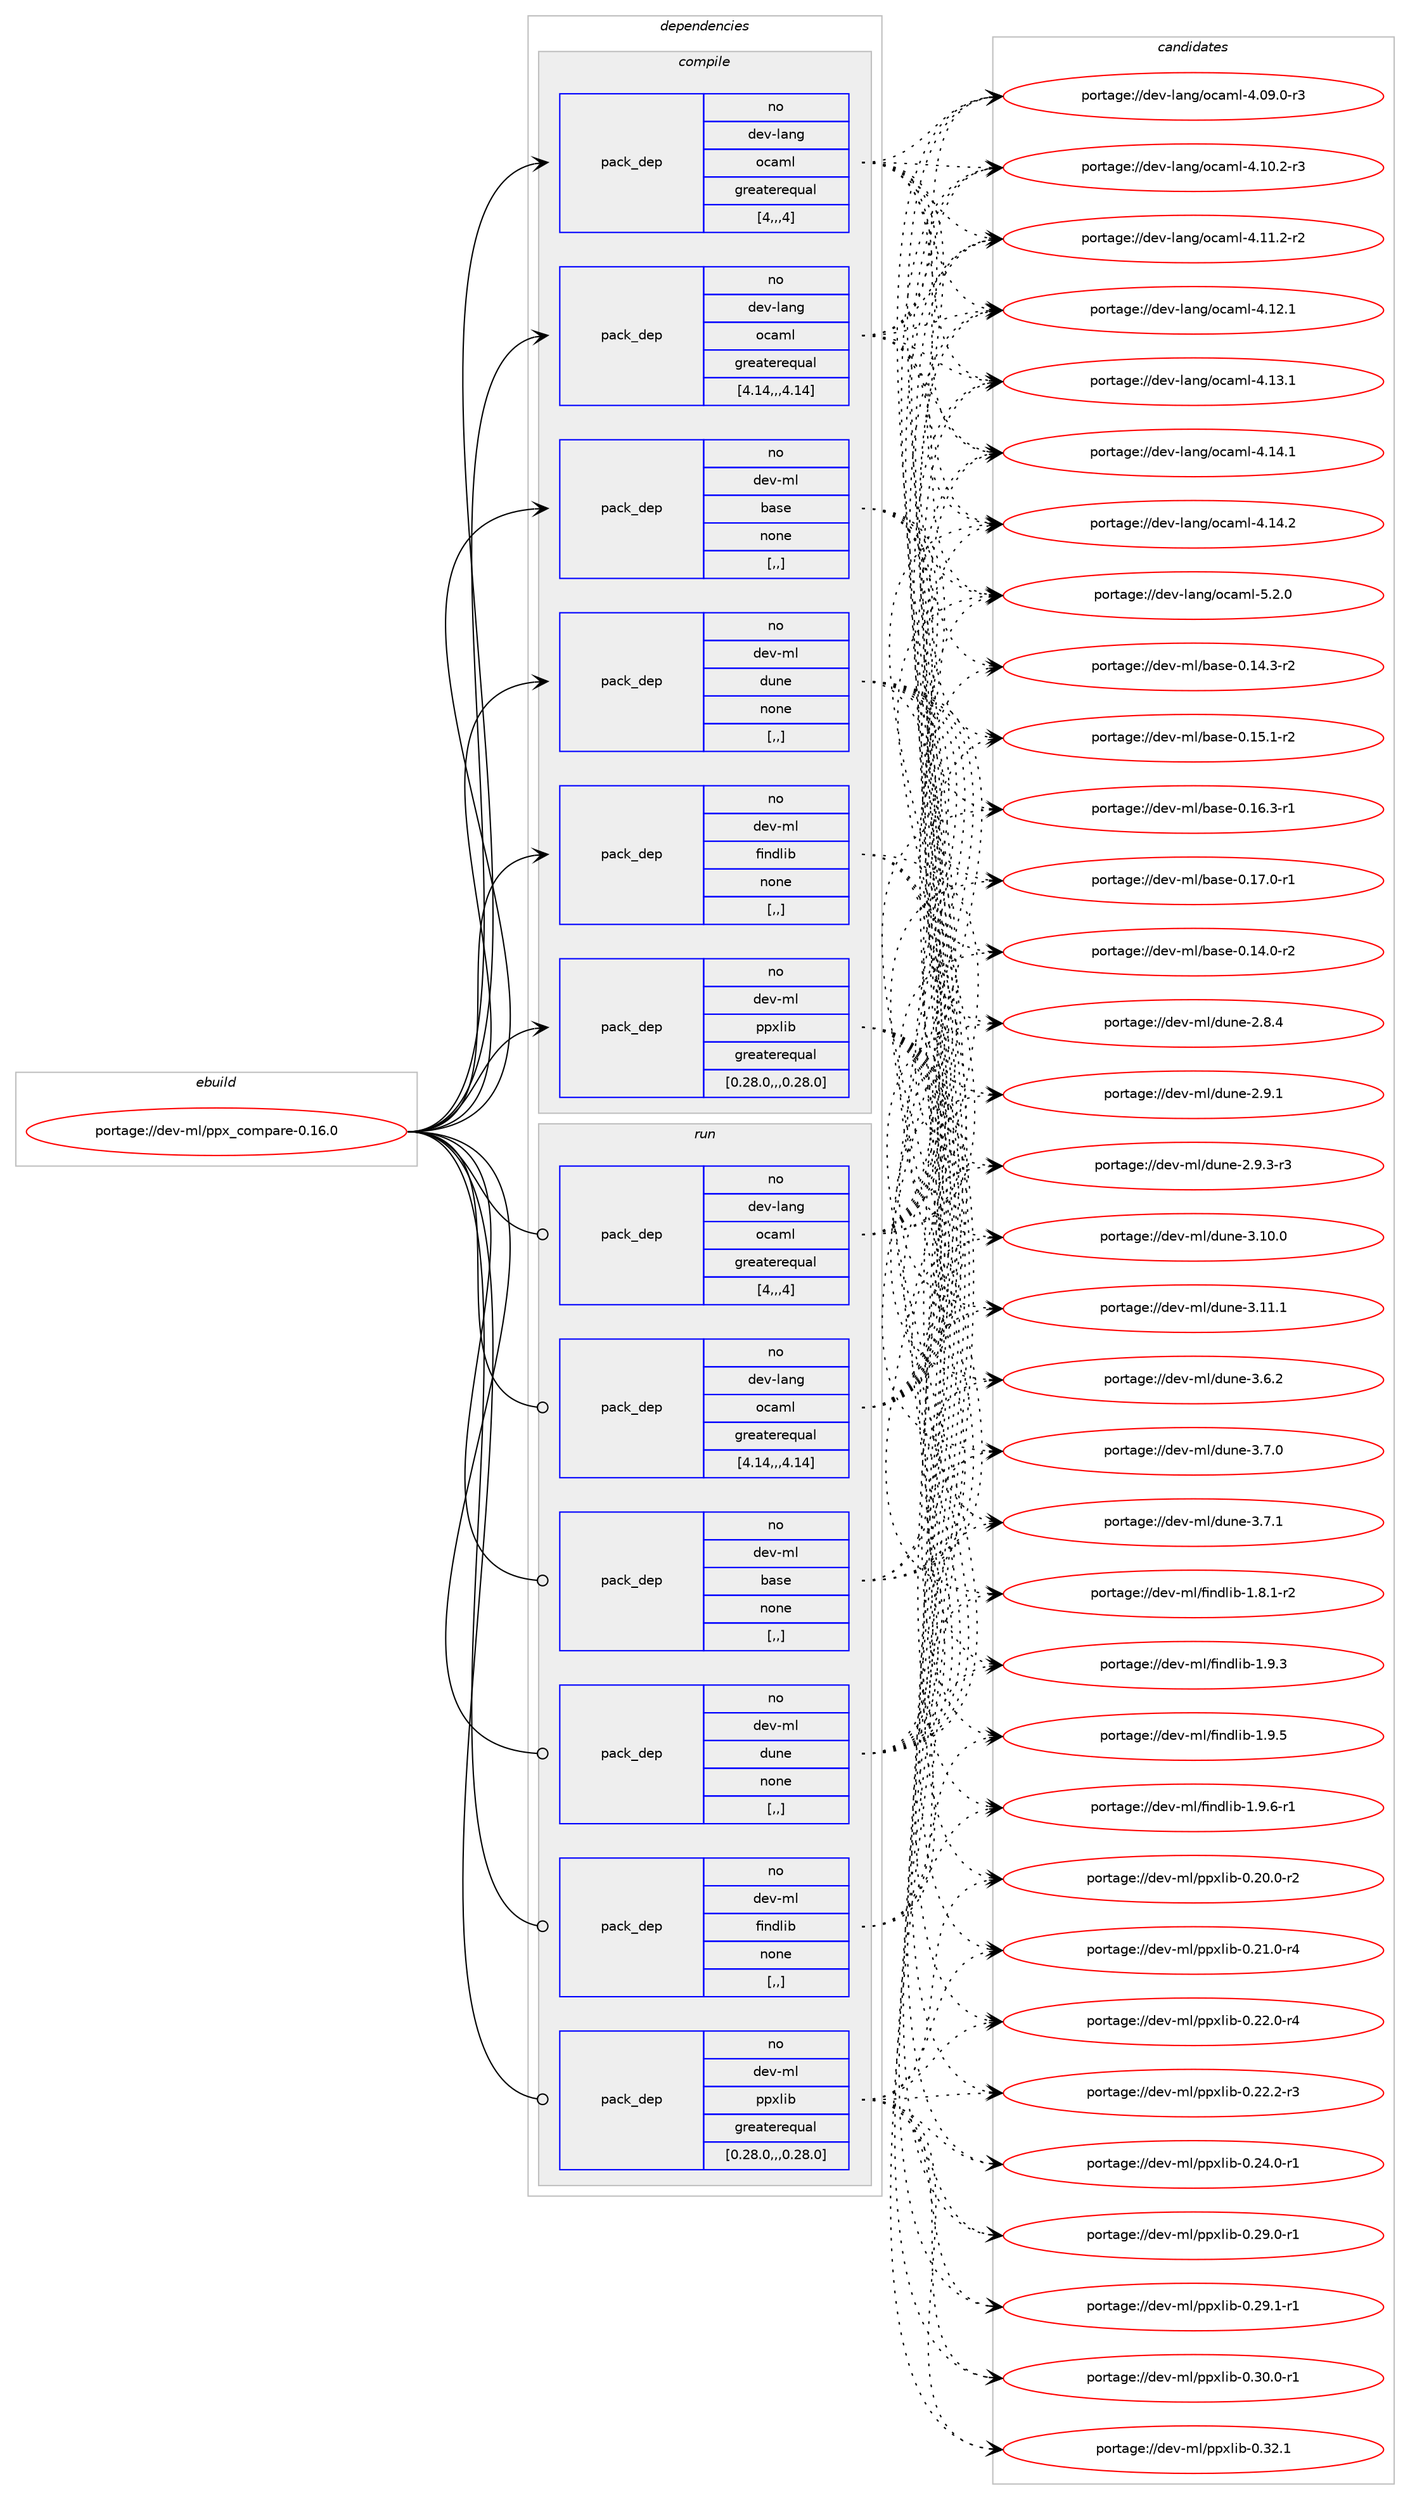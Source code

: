 digraph prolog {

# *************
# Graph options
# *************

newrank=true;
concentrate=true;
compound=true;
graph [rankdir=LR,fontname=Helvetica,fontsize=10,ranksep=1.5];#, ranksep=2.5, nodesep=0.2];
edge  [arrowhead=vee];
node  [fontname=Helvetica,fontsize=10];

# **********
# The ebuild
# **********

subgraph cluster_leftcol {
color=gray;
rank=same;
label=<<i>ebuild</i>>;
id [label="portage://dev-ml/ppx_compare-0.16.0", color=red, width=4, href="../dev-ml/ppx_compare-0.16.0.svg"];
}

# ****************
# The dependencies
# ****************

subgraph cluster_midcol {
color=gray;
label=<<i>dependencies</i>>;
subgraph cluster_compile {
fillcolor="#eeeeee";
style=filled;
label=<<i>compile</i>>;
subgraph pack89241 {
dependency119285 [label=<<TABLE BORDER="0" CELLBORDER="1" CELLSPACING="0" CELLPADDING="4" WIDTH="220"><TR><TD ROWSPAN="6" CELLPADDING="30">pack_dep</TD></TR><TR><TD WIDTH="110">no</TD></TR><TR><TD>dev-lang</TD></TR><TR><TD>ocaml</TD></TR><TR><TD>greaterequal</TD></TR><TR><TD>[4,,,4]</TD></TR></TABLE>>, shape=none, color=blue];
}
id:e -> dependency119285:w [weight=20,style="solid",arrowhead="vee"];
subgraph pack89242 {
dependency119286 [label=<<TABLE BORDER="0" CELLBORDER="1" CELLSPACING="0" CELLPADDING="4" WIDTH="220"><TR><TD ROWSPAN="6" CELLPADDING="30">pack_dep</TD></TR><TR><TD WIDTH="110">no</TD></TR><TR><TD>dev-lang</TD></TR><TR><TD>ocaml</TD></TR><TR><TD>greaterequal</TD></TR><TR><TD>[4.14,,,4.14]</TD></TR></TABLE>>, shape=none, color=blue];
}
id:e -> dependency119286:w [weight=20,style="solid",arrowhead="vee"];
subgraph pack89243 {
dependency119287 [label=<<TABLE BORDER="0" CELLBORDER="1" CELLSPACING="0" CELLPADDING="4" WIDTH="220"><TR><TD ROWSPAN="6" CELLPADDING="30">pack_dep</TD></TR><TR><TD WIDTH="110">no</TD></TR><TR><TD>dev-ml</TD></TR><TR><TD>base</TD></TR><TR><TD>none</TD></TR><TR><TD>[,,]</TD></TR></TABLE>>, shape=none, color=blue];
}
id:e -> dependency119287:w [weight=20,style="solid",arrowhead="vee"];
subgraph pack89244 {
dependency119288 [label=<<TABLE BORDER="0" CELLBORDER="1" CELLSPACING="0" CELLPADDING="4" WIDTH="220"><TR><TD ROWSPAN="6" CELLPADDING="30">pack_dep</TD></TR><TR><TD WIDTH="110">no</TD></TR><TR><TD>dev-ml</TD></TR><TR><TD>dune</TD></TR><TR><TD>none</TD></TR><TR><TD>[,,]</TD></TR></TABLE>>, shape=none, color=blue];
}
id:e -> dependency119288:w [weight=20,style="solid",arrowhead="vee"];
subgraph pack89245 {
dependency119289 [label=<<TABLE BORDER="0" CELLBORDER="1" CELLSPACING="0" CELLPADDING="4" WIDTH="220"><TR><TD ROWSPAN="6" CELLPADDING="30">pack_dep</TD></TR><TR><TD WIDTH="110">no</TD></TR><TR><TD>dev-ml</TD></TR><TR><TD>findlib</TD></TR><TR><TD>none</TD></TR><TR><TD>[,,]</TD></TR></TABLE>>, shape=none, color=blue];
}
id:e -> dependency119289:w [weight=20,style="solid",arrowhead="vee"];
subgraph pack89246 {
dependency119290 [label=<<TABLE BORDER="0" CELLBORDER="1" CELLSPACING="0" CELLPADDING="4" WIDTH="220"><TR><TD ROWSPAN="6" CELLPADDING="30">pack_dep</TD></TR><TR><TD WIDTH="110">no</TD></TR><TR><TD>dev-ml</TD></TR><TR><TD>ppxlib</TD></TR><TR><TD>greaterequal</TD></TR><TR><TD>[0.28.0,,,0.28.0]</TD></TR></TABLE>>, shape=none, color=blue];
}
id:e -> dependency119290:w [weight=20,style="solid",arrowhead="vee"];
}
subgraph cluster_compileandrun {
fillcolor="#eeeeee";
style=filled;
label=<<i>compile and run</i>>;
}
subgraph cluster_run {
fillcolor="#eeeeee";
style=filled;
label=<<i>run</i>>;
subgraph pack89247 {
dependency119291 [label=<<TABLE BORDER="0" CELLBORDER="1" CELLSPACING="0" CELLPADDING="4" WIDTH="220"><TR><TD ROWSPAN="6" CELLPADDING="30">pack_dep</TD></TR><TR><TD WIDTH="110">no</TD></TR><TR><TD>dev-lang</TD></TR><TR><TD>ocaml</TD></TR><TR><TD>greaterequal</TD></TR><TR><TD>[4,,,4]</TD></TR></TABLE>>, shape=none, color=blue];
}
id:e -> dependency119291:w [weight=20,style="solid",arrowhead="odot"];
subgraph pack89248 {
dependency119292 [label=<<TABLE BORDER="0" CELLBORDER="1" CELLSPACING="0" CELLPADDING="4" WIDTH="220"><TR><TD ROWSPAN="6" CELLPADDING="30">pack_dep</TD></TR><TR><TD WIDTH="110">no</TD></TR><TR><TD>dev-lang</TD></TR><TR><TD>ocaml</TD></TR><TR><TD>greaterequal</TD></TR><TR><TD>[4.14,,,4.14]</TD></TR></TABLE>>, shape=none, color=blue];
}
id:e -> dependency119292:w [weight=20,style="solid",arrowhead="odot"];
subgraph pack89249 {
dependency119293 [label=<<TABLE BORDER="0" CELLBORDER="1" CELLSPACING="0" CELLPADDING="4" WIDTH="220"><TR><TD ROWSPAN="6" CELLPADDING="30">pack_dep</TD></TR><TR><TD WIDTH="110">no</TD></TR><TR><TD>dev-ml</TD></TR><TR><TD>base</TD></TR><TR><TD>none</TD></TR><TR><TD>[,,]</TD></TR></TABLE>>, shape=none, color=blue];
}
id:e -> dependency119293:w [weight=20,style="solid",arrowhead="odot"];
subgraph pack89250 {
dependency119294 [label=<<TABLE BORDER="0" CELLBORDER="1" CELLSPACING="0" CELLPADDING="4" WIDTH="220"><TR><TD ROWSPAN="6" CELLPADDING="30">pack_dep</TD></TR><TR><TD WIDTH="110">no</TD></TR><TR><TD>dev-ml</TD></TR><TR><TD>dune</TD></TR><TR><TD>none</TD></TR><TR><TD>[,,]</TD></TR></TABLE>>, shape=none, color=blue];
}
id:e -> dependency119294:w [weight=20,style="solid",arrowhead="odot"];
subgraph pack89251 {
dependency119295 [label=<<TABLE BORDER="0" CELLBORDER="1" CELLSPACING="0" CELLPADDING="4" WIDTH="220"><TR><TD ROWSPAN="6" CELLPADDING="30">pack_dep</TD></TR><TR><TD WIDTH="110">no</TD></TR><TR><TD>dev-ml</TD></TR><TR><TD>findlib</TD></TR><TR><TD>none</TD></TR><TR><TD>[,,]</TD></TR></TABLE>>, shape=none, color=blue];
}
id:e -> dependency119295:w [weight=20,style="solid",arrowhead="odot"];
subgraph pack89252 {
dependency119296 [label=<<TABLE BORDER="0" CELLBORDER="1" CELLSPACING="0" CELLPADDING="4" WIDTH="220"><TR><TD ROWSPAN="6" CELLPADDING="30">pack_dep</TD></TR><TR><TD WIDTH="110">no</TD></TR><TR><TD>dev-ml</TD></TR><TR><TD>ppxlib</TD></TR><TR><TD>greaterequal</TD></TR><TR><TD>[0.28.0,,,0.28.0]</TD></TR></TABLE>>, shape=none, color=blue];
}
id:e -> dependency119296:w [weight=20,style="solid",arrowhead="odot"];
}
}

# **************
# The candidates
# **************

subgraph cluster_choices {
rank=same;
color=gray;
label=<<i>candidates</i>>;

subgraph choice89241 {
color=black;
nodesep=1;
choice1001011184510897110103471119997109108455246485746484511451 [label="portage://dev-lang/ocaml-4.09.0-r3", color=red, width=4,href="../dev-lang/ocaml-4.09.0-r3.svg"];
choice1001011184510897110103471119997109108455246494846504511451 [label="portage://dev-lang/ocaml-4.10.2-r3", color=red, width=4,href="../dev-lang/ocaml-4.10.2-r3.svg"];
choice1001011184510897110103471119997109108455246494946504511450 [label="portage://dev-lang/ocaml-4.11.2-r2", color=red, width=4,href="../dev-lang/ocaml-4.11.2-r2.svg"];
choice100101118451089711010347111999710910845524649504649 [label="portage://dev-lang/ocaml-4.12.1", color=red, width=4,href="../dev-lang/ocaml-4.12.1.svg"];
choice100101118451089711010347111999710910845524649514649 [label="portage://dev-lang/ocaml-4.13.1", color=red, width=4,href="../dev-lang/ocaml-4.13.1.svg"];
choice100101118451089711010347111999710910845524649524649 [label="portage://dev-lang/ocaml-4.14.1", color=red, width=4,href="../dev-lang/ocaml-4.14.1.svg"];
choice100101118451089711010347111999710910845524649524650 [label="portage://dev-lang/ocaml-4.14.2", color=red, width=4,href="../dev-lang/ocaml-4.14.2.svg"];
choice1001011184510897110103471119997109108455346504648 [label="portage://dev-lang/ocaml-5.2.0", color=red, width=4,href="../dev-lang/ocaml-5.2.0.svg"];
dependency119285:e -> choice1001011184510897110103471119997109108455246485746484511451:w [style=dotted,weight="100"];
dependency119285:e -> choice1001011184510897110103471119997109108455246494846504511451:w [style=dotted,weight="100"];
dependency119285:e -> choice1001011184510897110103471119997109108455246494946504511450:w [style=dotted,weight="100"];
dependency119285:e -> choice100101118451089711010347111999710910845524649504649:w [style=dotted,weight="100"];
dependency119285:e -> choice100101118451089711010347111999710910845524649514649:w [style=dotted,weight="100"];
dependency119285:e -> choice100101118451089711010347111999710910845524649524649:w [style=dotted,weight="100"];
dependency119285:e -> choice100101118451089711010347111999710910845524649524650:w [style=dotted,weight="100"];
dependency119285:e -> choice1001011184510897110103471119997109108455346504648:w [style=dotted,weight="100"];
}
subgraph choice89242 {
color=black;
nodesep=1;
choice1001011184510897110103471119997109108455246485746484511451 [label="portage://dev-lang/ocaml-4.09.0-r3", color=red, width=4,href="../dev-lang/ocaml-4.09.0-r3.svg"];
choice1001011184510897110103471119997109108455246494846504511451 [label="portage://dev-lang/ocaml-4.10.2-r3", color=red, width=4,href="../dev-lang/ocaml-4.10.2-r3.svg"];
choice1001011184510897110103471119997109108455246494946504511450 [label="portage://dev-lang/ocaml-4.11.2-r2", color=red, width=4,href="../dev-lang/ocaml-4.11.2-r2.svg"];
choice100101118451089711010347111999710910845524649504649 [label="portage://dev-lang/ocaml-4.12.1", color=red, width=4,href="../dev-lang/ocaml-4.12.1.svg"];
choice100101118451089711010347111999710910845524649514649 [label="portage://dev-lang/ocaml-4.13.1", color=red, width=4,href="../dev-lang/ocaml-4.13.1.svg"];
choice100101118451089711010347111999710910845524649524649 [label="portage://dev-lang/ocaml-4.14.1", color=red, width=4,href="../dev-lang/ocaml-4.14.1.svg"];
choice100101118451089711010347111999710910845524649524650 [label="portage://dev-lang/ocaml-4.14.2", color=red, width=4,href="../dev-lang/ocaml-4.14.2.svg"];
choice1001011184510897110103471119997109108455346504648 [label="portage://dev-lang/ocaml-5.2.0", color=red, width=4,href="../dev-lang/ocaml-5.2.0.svg"];
dependency119286:e -> choice1001011184510897110103471119997109108455246485746484511451:w [style=dotted,weight="100"];
dependency119286:e -> choice1001011184510897110103471119997109108455246494846504511451:w [style=dotted,weight="100"];
dependency119286:e -> choice1001011184510897110103471119997109108455246494946504511450:w [style=dotted,weight="100"];
dependency119286:e -> choice100101118451089711010347111999710910845524649504649:w [style=dotted,weight="100"];
dependency119286:e -> choice100101118451089711010347111999710910845524649514649:w [style=dotted,weight="100"];
dependency119286:e -> choice100101118451089711010347111999710910845524649524649:w [style=dotted,weight="100"];
dependency119286:e -> choice100101118451089711010347111999710910845524649524650:w [style=dotted,weight="100"];
dependency119286:e -> choice1001011184510897110103471119997109108455346504648:w [style=dotted,weight="100"];
}
subgraph choice89243 {
color=black;
nodesep=1;
choice10010111845109108479897115101454846495246484511450 [label="portage://dev-ml/base-0.14.0-r2", color=red, width=4,href="../dev-ml/base-0.14.0-r2.svg"];
choice10010111845109108479897115101454846495246514511450 [label="portage://dev-ml/base-0.14.3-r2", color=red, width=4,href="../dev-ml/base-0.14.3-r2.svg"];
choice10010111845109108479897115101454846495346494511450 [label="portage://dev-ml/base-0.15.1-r2", color=red, width=4,href="../dev-ml/base-0.15.1-r2.svg"];
choice10010111845109108479897115101454846495446514511449 [label="portage://dev-ml/base-0.16.3-r1", color=red, width=4,href="../dev-ml/base-0.16.3-r1.svg"];
choice10010111845109108479897115101454846495546484511449 [label="portage://dev-ml/base-0.17.0-r1", color=red, width=4,href="../dev-ml/base-0.17.0-r1.svg"];
dependency119287:e -> choice10010111845109108479897115101454846495246484511450:w [style=dotted,weight="100"];
dependency119287:e -> choice10010111845109108479897115101454846495246514511450:w [style=dotted,weight="100"];
dependency119287:e -> choice10010111845109108479897115101454846495346494511450:w [style=dotted,weight="100"];
dependency119287:e -> choice10010111845109108479897115101454846495446514511449:w [style=dotted,weight="100"];
dependency119287:e -> choice10010111845109108479897115101454846495546484511449:w [style=dotted,weight="100"];
}
subgraph choice89244 {
color=black;
nodesep=1;
choice1001011184510910847100117110101455046564652 [label="portage://dev-ml/dune-2.8.4", color=red, width=4,href="../dev-ml/dune-2.8.4.svg"];
choice1001011184510910847100117110101455046574649 [label="portage://dev-ml/dune-2.9.1", color=red, width=4,href="../dev-ml/dune-2.9.1.svg"];
choice10010111845109108471001171101014550465746514511451 [label="portage://dev-ml/dune-2.9.3-r3", color=red, width=4,href="../dev-ml/dune-2.9.3-r3.svg"];
choice100101118451091084710011711010145514649484648 [label="portage://dev-ml/dune-3.10.0", color=red, width=4,href="../dev-ml/dune-3.10.0.svg"];
choice100101118451091084710011711010145514649494649 [label="portage://dev-ml/dune-3.11.1", color=red, width=4,href="../dev-ml/dune-3.11.1.svg"];
choice1001011184510910847100117110101455146544650 [label="portage://dev-ml/dune-3.6.2", color=red, width=4,href="../dev-ml/dune-3.6.2.svg"];
choice1001011184510910847100117110101455146554648 [label="portage://dev-ml/dune-3.7.0", color=red, width=4,href="../dev-ml/dune-3.7.0.svg"];
choice1001011184510910847100117110101455146554649 [label="portage://dev-ml/dune-3.7.1", color=red, width=4,href="../dev-ml/dune-3.7.1.svg"];
dependency119288:e -> choice1001011184510910847100117110101455046564652:w [style=dotted,weight="100"];
dependency119288:e -> choice1001011184510910847100117110101455046574649:w [style=dotted,weight="100"];
dependency119288:e -> choice10010111845109108471001171101014550465746514511451:w [style=dotted,weight="100"];
dependency119288:e -> choice100101118451091084710011711010145514649484648:w [style=dotted,weight="100"];
dependency119288:e -> choice100101118451091084710011711010145514649494649:w [style=dotted,weight="100"];
dependency119288:e -> choice1001011184510910847100117110101455146544650:w [style=dotted,weight="100"];
dependency119288:e -> choice1001011184510910847100117110101455146554648:w [style=dotted,weight="100"];
dependency119288:e -> choice1001011184510910847100117110101455146554649:w [style=dotted,weight="100"];
}
subgraph choice89245 {
color=black;
nodesep=1;
choice1001011184510910847102105110100108105984549465646494511450 [label="portage://dev-ml/findlib-1.8.1-r2", color=red, width=4,href="../dev-ml/findlib-1.8.1-r2.svg"];
choice100101118451091084710210511010010810598454946574651 [label="portage://dev-ml/findlib-1.9.3", color=red, width=4,href="../dev-ml/findlib-1.9.3.svg"];
choice100101118451091084710210511010010810598454946574653 [label="portage://dev-ml/findlib-1.9.5", color=red, width=4,href="../dev-ml/findlib-1.9.5.svg"];
choice1001011184510910847102105110100108105984549465746544511449 [label="portage://dev-ml/findlib-1.9.6-r1", color=red, width=4,href="../dev-ml/findlib-1.9.6-r1.svg"];
dependency119289:e -> choice1001011184510910847102105110100108105984549465646494511450:w [style=dotted,weight="100"];
dependency119289:e -> choice100101118451091084710210511010010810598454946574651:w [style=dotted,weight="100"];
dependency119289:e -> choice100101118451091084710210511010010810598454946574653:w [style=dotted,weight="100"];
dependency119289:e -> choice1001011184510910847102105110100108105984549465746544511449:w [style=dotted,weight="100"];
}
subgraph choice89246 {
color=black;
nodesep=1;
choice100101118451091084711211212010810598454846504846484511450 [label="portage://dev-ml/ppxlib-0.20.0-r2", color=red, width=4,href="../dev-ml/ppxlib-0.20.0-r2.svg"];
choice100101118451091084711211212010810598454846504946484511452 [label="portage://dev-ml/ppxlib-0.21.0-r4", color=red, width=4,href="../dev-ml/ppxlib-0.21.0-r4.svg"];
choice100101118451091084711211212010810598454846505046484511452 [label="portage://dev-ml/ppxlib-0.22.0-r4", color=red, width=4,href="../dev-ml/ppxlib-0.22.0-r4.svg"];
choice100101118451091084711211212010810598454846505046504511451 [label="portage://dev-ml/ppxlib-0.22.2-r3", color=red, width=4,href="../dev-ml/ppxlib-0.22.2-r3.svg"];
choice100101118451091084711211212010810598454846505246484511449 [label="portage://dev-ml/ppxlib-0.24.0-r1", color=red, width=4,href="../dev-ml/ppxlib-0.24.0-r1.svg"];
choice100101118451091084711211212010810598454846505746484511449 [label="portage://dev-ml/ppxlib-0.29.0-r1", color=red, width=4,href="../dev-ml/ppxlib-0.29.0-r1.svg"];
choice100101118451091084711211212010810598454846505746494511449 [label="portage://dev-ml/ppxlib-0.29.1-r1", color=red, width=4,href="../dev-ml/ppxlib-0.29.1-r1.svg"];
choice100101118451091084711211212010810598454846514846484511449 [label="portage://dev-ml/ppxlib-0.30.0-r1", color=red, width=4,href="../dev-ml/ppxlib-0.30.0-r1.svg"];
choice10010111845109108471121121201081059845484651504649 [label="portage://dev-ml/ppxlib-0.32.1", color=red, width=4,href="../dev-ml/ppxlib-0.32.1.svg"];
dependency119290:e -> choice100101118451091084711211212010810598454846504846484511450:w [style=dotted,weight="100"];
dependency119290:e -> choice100101118451091084711211212010810598454846504946484511452:w [style=dotted,weight="100"];
dependency119290:e -> choice100101118451091084711211212010810598454846505046484511452:w [style=dotted,weight="100"];
dependency119290:e -> choice100101118451091084711211212010810598454846505046504511451:w [style=dotted,weight="100"];
dependency119290:e -> choice100101118451091084711211212010810598454846505246484511449:w [style=dotted,weight="100"];
dependency119290:e -> choice100101118451091084711211212010810598454846505746484511449:w [style=dotted,weight="100"];
dependency119290:e -> choice100101118451091084711211212010810598454846505746494511449:w [style=dotted,weight="100"];
dependency119290:e -> choice100101118451091084711211212010810598454846514846484511449:w [style=dotted,weight="100"];
dependency119290:e -> choice10010111845109108471121121201081059845484651504649:w [style=dotted,weight="100"];
}
subgraph choice89247 {
color=black;
nodesep=1;
choice1001011184510897110103471119997109108455246485746484511451 [label="portage://dev-lang/ocaml-4.09.0-r3", color=red, width=4,href="../dev-lang/ocaml-4.09.0-r3.svg"];
choice1001011184510897110103471119997109108455246494846504511451 [label="portage://dev-lang/ocaml-4.10.2-r3", color=red, width=4,href="../dev-lang/ocaml-4.10.2-r3.svg"];
choice1001011184510897110103471119997109108455246494946504511450 [label="portage://dev-lang/ocaml-4.11.2-r2", color=red, width=4,href="../dev-lang/ocaml-4.11.2-r2.svg"];
choice100101118451089711010347111999710910845524649504649 [label="portage://dev-lang/ocaml-4.12.1", color=red, width=4,href="../dev-lang/ocaml-4.12.1.svg"];
choice100101118451089711010347111999710910845524649514649 [label="portage://dev-lang/ocaml-4.13.1", color=red, width=4,href="../dev-lang/ocaml-4.13.1.svg"];
choice100101118451089711010347111999710910845524649524649 [label="portage://dev-lang/ocaml-4.14.1", color=red, width=4,href="../dev-lang/ocaml-4.14.1.svg"];
choice100101118451089711010347111999710910845524649524650 [label="portage://dev-lang/ocaml-4.14.2", color=red, width=4,href="../dev-lang/ocaml-4.14.2.svg"];
choice1001011184510897110103471119997109108455346504648 [label="portage://dev-lang/ocaml-5.2.0", color=red, width=4,href="../dev-lang/ocaml-5.2.0.svg"];
dependency119291:e -> choice1001011184510897110103471119997109108455246485746484511451:w [style=dotted,weight="100"];
dependency119291:e -> choice1001011184510897110103471119997109108455246494846504511451:w [style=dotted,weight="100"];
dependency119291:e -> choice1001011184510897110103471119997109108455246494946504511450:w [style=dotted,weight="100"];
dependency119291:e -> choice100101118451089711010347111999710910845524649504649:w [style=dotted,weight="100"];
dependency119291:e -> choice100101118451089711010347111999710910845524649514649:w [style=dotted,weight="100"];
dependency119291:e -> choice100101118451089711010347111999710910845524649524649:w [style=dotted,weight="100"];
dependency119291:e -> choice100101118451089711010347111999710910845524649524650:w [style=dotted,weight="100"];
dependency119291:e -> choice1001011184510897110103471119997109108455346504648:w [style=dotted,weight="100"];
}
subgraph choice89248 {
color=black;
nodesep=1;
choice1001011184510897110103471119997109108455246485746484511451 [label="portage://dev-lang/ocaml-4.09.0-r3", color=red, width=4,href="../dev-lang/ocaml-4.09.0-r3.svg"];
choice1001011184510897110103471119997109108455246494846504511451 [label="portage://dev-lang/ocaml-4.10.2-r3", color=red, width=4,href="../dev-lang/ocaml-4.10.2-r3.svg"];
choice1001011184510897110103471119997109108455246494946504511450 [label="portage://dev-lang/ocaml-4.11.2-r2", color=red, width=4,href="../dev-lang/ocaml-4.11.2-r2.svg"];
choice100101118451089711010347111999710910845524649504649 [label="portage://dev-lang/ocaml-4.12.1", color=red, width=4,href="../dev-lang/ocaml-4.12.1.svg"];
choice100101118451089711010347111999710910845524649514649 [label="portage://dev-lang/ocaml-4.13.1", color=red, width=4,href="../dev-lang/ocaml-4.13.1.svg"];
choice100101118451089711010347111999710910845524649524649 [label="portage://dev-lang/ocaml-4.14.1", color=red, width=4,href="../dev-lang/ocaml-4.14.1.svg"];
choice100101118451089711010347111999710910845524649524650 [label="portage://dev-lang/ocaml-4.14.2", color=red, width=4,href="../dev-lang/ocaml-4.14.2.svg"];
choice1001011184510897110103471119997109108455346504648 [label="portage://dev-lang/ocaml-5.2.0", color=red, width=4,href="../dev-lang/ocaml-5.2.0.svg"];
dependency119292:e -> choice1001011184510897110103471119997109108455246485746484511451:w [style=dotted,weight="100"];
dependency119292:e -> choice1001011184510897110103471119997109108455246494846504511451:w [style=dotted,weight="100"];
dependency119292:e -> choice1001011184510897110103471119997109108455246494946504511450:w [style=dotted,weight="100"];
dependency119292:e -> choice100101118451089711010347111999710910845524649504649:w [style=dotted,weight="100"];
dependency119292:e -> choice100101118451089711010347111999710910845524649514649:w [style=dotted,weight="100"];
dependency119292:e -> choice100101118451089711010347111999710910845524649524649:w [style=dotted,weight="100"];
dependency119292:e -> choice100101118451089711010347111999710910845524649524650:w [style=dotted,weight="100"];
dependency119292:e -> choice1001011184510897110103471119997109108455346504648:w [style=dotted,weight="100"];
}
subgraph choice89249 {
color=black;
nodesep=1;
choice10010111845109108479897115101454846495246484511450 [label="portage://dev-ml/base-0.14.0-r2", color=red, width=4,href="../dev-ml/base-0.14.0-r2.svg"];
choice10010111845109108479897115101454846495246514511450 [label="portage://dev-ml/base-0.14.3-r2", color=red, width=4,href="../dev-ml/base-0.14.3-r2.svg"];
choice10010111845109108479897115101454846495346494511450 [label="portage://dev-ml/base-0.15.1-r2", color=red, width=4,href="../dev-ml/base-0.15.1-r2.svg"];
choice10010111845109108479897115101454846495446514511449 [label="portage://dev-ml/base-0.16.3-r1", color=red, width=4,href="../dev-ml/base-0.16.3-r1.svg"];
choice10010111845109108479897115101454846495546484511449 [label="portage://dev-ml/base-0.17.0-r1", color=red, width=4,href="../dev-ml/base-0.17.0-r1.svg"];
dependency119293:e -> choice10010111845109108479897115101454846495246484511450:w [style=dotted,weight="100"];
dependency119293:e -> choice10010111845109108479897115101454846495246514511450:w [style=dotted,weight="100"];
dependency119293:e -> choice10010111845109108479897115101454846495346494511450:w [style=dotted,weight="100"];
dependency119293:e -> choice10010111845109108479897115101454846495446514511449:w [style=dotted,weight="100"];
dependency119293:e -> choice10010111845109108479897115101454846495546484511449:w [style=dotted,weight="100"];
}
subgraph choice89250 {
color=black;
nodesep=1;
choice1001011184510910847100117110101455046564652 [label="portage://dev-ml/dune-2.8.4", color=red, width=4,href="../dev-ml/dune-2.8.4.svg"];
choice1001011184510910847100117110101455046574649 [label="portage://dev-ml/dune-2.9.1", color=red, width=4,href="../dev-ml/dune-2.9.1.svg"];
choice10010111845109108471001171101014550465746514511451 [label="portage://dev-ml/dune-2.9.3-r3", color=red, width=4,href="../dev-ml/dune-2.9.3-r3.svg"];
choice100101118451091084710011711010145514649484648 [label="portage://dev-ml/dune-3.10.0", color=red, width=4,href="../dev-ml/dune-3.10.0.svg"];
choice100101118451091084710011711010145514649494649 [label="portage://dev-ml/dune-3.11.1", color=red, width=4,href="../dev-ml/dune-3.11.1.svg"];
choice1001011184510910847100117110101455146544650 [label="portage://dev-ml/dune-3.6.2", color=red, width=4,href="../dev-ml/dune-3.6.2.svg"];
choice1001011184510910847100117110101455146554648 [label="portage://dev-ml/dune-3.7.0", color=red, width=4,href="../dev-ml/dune-3.7.0.svg"];
choice1001011184510910847100117110101455146554649 [label="portage://dev-ml/dune-3.7.1", color=red, width=4,href="../dev-ml/dune-3.7.1.svg"];
dependency119294:e -> choice1001011184510910847100117110101455046564652:w [style=dotted,weight="100"];
dependency119294:e -> choice1001011184510910847100117110101455046574649:w [style=dotted,weight="100"];
dependency119294:e -> choice10010111845109108471001171101014550465746514511451:w [style=dotted,weight="100"];
dependency119294:e -> choice100101118451091084710011711010145514649484648:w [style=dotted,weight="100"];
dependency119294:e -> choice100101118451091084710011711010145514649494649:w [style=dotted,weight="100"];
dependency119294:e -> choice1001011184510910847100117110101455146544650:w [style=dotted,weight="100"];
dependency119294:e -> choice1001011184510910847100117110101455146554648:w [style=dotted,weight="100"];
dependency119294:e -> choice1001011184510910847100117110101455146554649:w [style=dotted,weight="100"];
}
subgraph choice89251 {
color=black;
nodesep=1;
choice1001011184510910847102105110100108105984549465646494511450 [label="portage://dev-ml/findlib-1.8.1-r2", color=red, width=4,href="../dev-ml/findlib-1.8.1-r2.svg"];
choice100101118451091084710210511010010810598454946574651 [label="portage://dev-ml/findlib-1.9.3", color=red, width=4,href="../dev-ml/findlib-1.9.3.svg"];
choice100101118451091084710210511010010810598454946574653 [label="portage://dev-ml/findlib-1.9.5", color=red, width=4,href="../dev-ml/findlib-1.9.5.svg"];
choice1001011184510910847102105110100108105984549465746544511449 [label="portage://dev-ml/findlib-1.9.6-r1", color=red, width=4,href="../dev-ml/findlib-1.9.6-r1.svg"];
dependency119295:e -> choice1001011184510910847102105110100108105984549465646494511450:w [style=dotted,weight="100"];
dependency119295:e -> choice100101118451091084710210511010010810598454946574651:w [style=dotted,weight="100"];
dependency119295:e -> choice100101118451091084710210511010010810598454946574653:w [style=dotted,weight="100"];
dependency119295:e -> choice1001011184510910847102105110100108105984549465746544511449:w [style=dotted,weight="100"];
}
subgraph choice89252 {
color=black;
nodesep=1;
choice100101118451091084711211212010810598454846504846484511450 [label="portage://dev-ml/ppxlib-0.20.0-r2", color=red, width=4,href="../dev-ml/ppxlib-0.20.0-r2.svg"];
choice100101118451091084711211212010810598454846504946484511452 [label="portage://dev-ml/ppxlib-0.21.0-r4", color=red, width=4,href="../dev-ml/ppxlib-0.21.0-r4.svg"];
choice100101118451091084711211212010810598454846505046484511452 [label="portage://dev-ml/ppxlib-0.22.0-r4", color=red, width=4,href="../dev-ml/ppxlib-0.22.0-r4.svg"];
choice100101118451091084711211212010810598454846505046504511451 [label="portage://dev-ml/ppxlib-0.22.2-r3", color=red, width=4,href="../dev-ml/ppxlib-0.22.2-r3.svg"];
choice100101118451091084711211212010810598454846505246484511449 [label="portage://dev-ml/ppxlib-0.24.0-r1", color=red, width=4,href="../dev-ml/ppxlib-0.24.0-r1.svg"];
choice100101118451091084711211212010810598454846505746484511449 [label="portage://dev-ml/ppxlib-0.29.0-r1", color=red, width=4,href="../dev-ml/ppxlib-0.29.0-r1.svg"];
choice100101118451091084711211212010810598454846505746494511449 [label="portage://dev-ml/ppxlib-0.29.1-r1", color=red, width=4,href="../dev-ml/ppxlib-0.29.1-r1.svg"];
choice100101118451091084711211212010810598454846514846484511449 [label="portage://dev-ml/ppxlib-0.30.0-r1", color=red, width=4,href="../dev-ml/ppxlib-0.30.0-r1.svg"];
choice10010111845109108471121121201081059845484651504649 [label="portage://dev-ml/ppxlib-0.32.1", color=red, width=4,href="../dev-ml/ppxlib-0.32.1.svg"];
dependency119296:e -> choice100101118451091084711211212010810598454846504846484511450:w [style=dotted,weight="100"];
dependency119296:e -> choice100101118451091084711211212010810598454846504946484511452:w [style=dotted,weight="100"];
dependency119296:e -> choice100101118451091084711211212010810598454846505046484511452:w [style=dotted,weight="100"];
dependency119296:e -> choice100101118451091084711211212010810598454846505046504511451:w [style=dotted,weight="100"];
dependency119296:e -> choice100101118451091084711211212010810598454846505246484511449:w [style=dotted,weight="100"];
dependency119296:e -> choice100101118451091084711211212010810598454846505746484511449:w [style=dotted,weight="100"];
dependency119296:e -> choice100101118451091084711211212010810598454846505746494511449:w [style=dotted,weight="100"];
dependency119296:e -> choice100101118451091084711211212010810598454846514846484511449:w [style=dotted,weight="100"];
dependency119296:e -> choice10010111845109108471121121201081059845484651504649:w [style=dotted,weight="100"];
}
}

}
